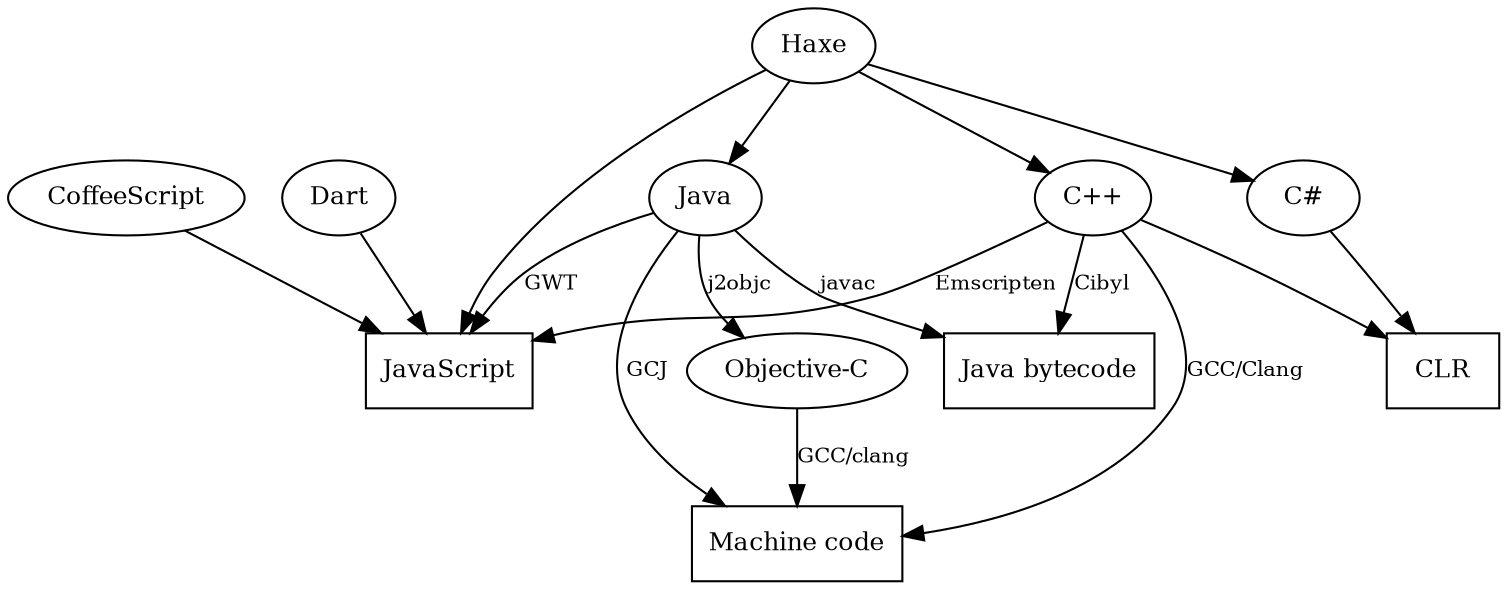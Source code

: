 digraph Languages {
    edge [fontsize=10];
    node [fontsize=12];

    "Java" -> "Java bytecode" [label="javac"]
    "Java" -> "Machine code" [label="GCJ"]
    "Java" -> "Objective-C" [label="j2objc"]
    "Java" -> "JavaScript" [label="GWT"]
    "C++" -> "Machine code" [label="GCC/Clang"]
    "C++" -> "JavaScript" [label="Emscripten"]
    "C++" -> "Java bytecode" [label="Cibyl"]
    "Objective-C" -> "Machine code" [label="GCC/clang"]
    "CoffeeScript" -> "JavaScript"
    "Dart" -> "JavaScript"
    "Haxe" -> "JavaScript"
    "Haxe" -> "C++"
    "Haxe" -> "Java"
    "Haxe" -> "C#"
    "C#" -> "CLR"
    "C++" -> "CLR"

    "Java bytecode" [shape="box"]
    "Machine code" [shape="box"]
    "JavaScript" [shape="box"]
    "CLR" [shape="box"]
}
